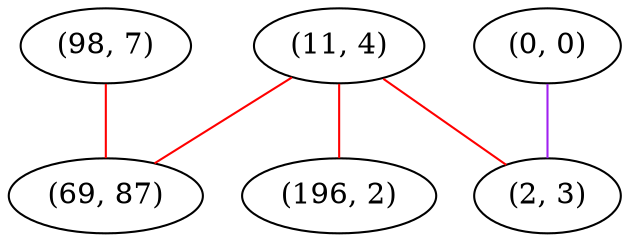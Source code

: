 graph "" {
"(98, 7)";
"(0, 0)";
"(11, 4)";
"(2, 3)";
"(196, 2)";
"(69, 87)";
"(98, 7)" -- "(69, 87)"  [color=red, key=0, weight=1];
"(0, 0)" -- "(2, 3)"  [color=purple, key=0, weight=4];
"(11, 4)" -- "(196, 2)"  [color=red, key=0, weight=1];
"(11, 4)" -- "(69, 87)"  [color=red, key=0, weight=1];
"(11, 4)" -- "(2, 3)"  [color=red, key=0, weight=1];
}
